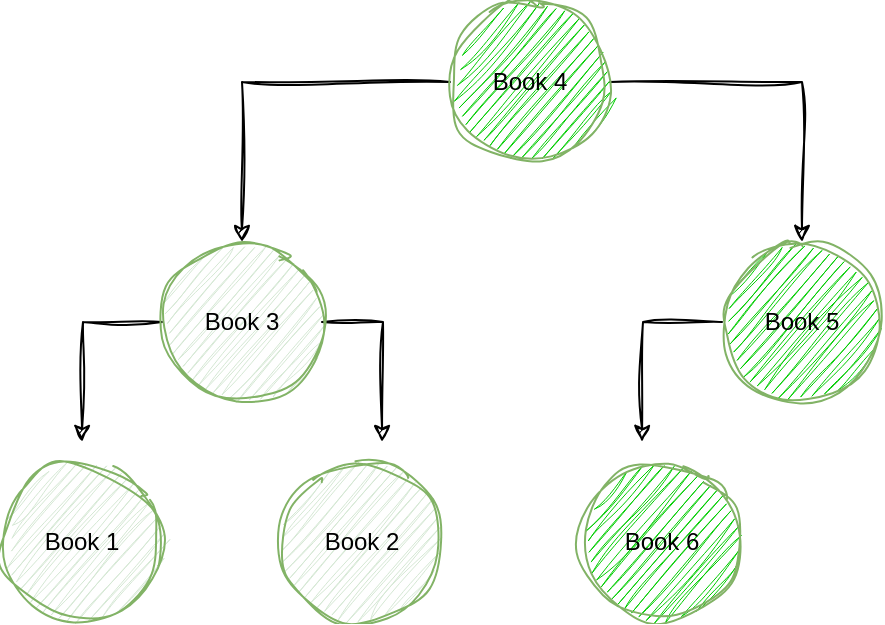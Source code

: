 <mxfile version="22.1.11" type="device" pages="6">
  <diagram name="Binary search" id="BpW2wSu0-jAcMIialk9N">
    <mxGraphModel dx="1434" dy="795" grid="1" gridSize="10" guides="1" tooltips="1" connect="1" arrows="1" fold="1" page="1" pageScale="1" pageWidth="827" pageHeight="1169" math="0" shadow="0">
      <root>
        <mxCell id="0" />
        <mxCell id="1" parent="0" />
        <mxCell id="abL7TyQ9WLRIGnIlFdkN-9" style="edgeStyle=orthogonalEdgeStyle;rounded=0;orthogonalLoop=1;jettySize=auto;html=1;sketch=1;curveFitting=1;jiggle=2;" parent="1" source="abL7TyQ9WLRIGnIlFdkN-1" target="abL7TyQ9WLRIGnIlFdkN-5" edge="1">
          <mxGeometry relative="1" as="geometry" />
        </mxCell>
        <mxCell id="abL7TyQ9WLRIGnIlFdkN-10" style="edgeStyle=orthogonalEdgeStyle;rounded=0;orthogonalLoop=1;jettySize=auto;html=1;entryX=0.5;entryY=0;entryDx=0;entryDy=0;sketch=1;curveFitting=1;jiggle=2;" parent="1" source="abL7TyQ9WLRIGnIlFdkN-1" target="abL7TyQ9WLRIGnIlFdkN-2" edge="1">
          <mxGeometry relative="1" as="geometry" />
        </mxCell>
        <mxCell id="abL7TyQ9WLRIGnIlFdkN-1" value="Book 4" style="ellipse;whiteSpace=wrap;html=1;aspect=fixed;fillColor=#00CC00;strokeColor=#82b366;fillStyle=auto;sketch=1;curveFitting=1;jiggle=2;" parent="1" vertex="1">
          <mxGeometry x="374" y="150" width="80" height="80" as="geometry" />
        </mxCell>
        <mxCell id="abL7TyQ9WLRIGnIlFdkN-11" style="edgeStyle=orthogonalEdgeStyle;rounded=0;orthogonalLoop=1;jettySize=auto;html=1;sketch=1;curveFitting=1;jiggle=2;" parent="1" source="abL7TyQ9WLRIGnIlFdkN-2" edge="1">
          <mxGeometry relative="1" as="geometry">
            <mxPoint x="190" y="370" as="targetPoint" />
          </mxGeometry>
        </mxCell>
        <mxCell id="abL7TyQ9WLRIGnIlFdkN-12" style="edgeStyle=orthogonalEdgeStyle;rounded=0;orthogonalLoop=1;jettySize=auto;html=1;sketch=1;curveFitting=1;jiggle=2;" parent="1" source="abL7TyQ9WLRIGnIlFdkN-2" edge="1">
          <mxGeometry relative="1" as="geometry">
            <mxPoint x="340" y="370" as="targetPoint" />
          </mxGeometry>
        </mxCell>
        <mxCell id="abL7TyQ9WLRIGnIlFdkN-2" value="Book 3" style="ellipse;whiteSpace=wrap;html=1;aspect=fixed;fillColor=#d5e8d4;strokeColor=#82b366;sketch=1;curveFitting=1;jiggle=2;" parent="1" vertex="1">
          <mxGeometry x="230" y="270" width="80" height="80" as="geometry" />
        </mxCell>
        <mxCell id="abL7TyQ9WLRIGnIlFdkN-3" value="Book 1" style="ellipse;whiteSpace=wrap;html=1;aspect=fixed;fillColor=#d5e8d4;strokeColor=#82b366;sketch=1;curveFitting=1;jiggle=2;" parent="1" vertex="1">
          <mxGeometry x="150" y="380" width="80" height="80" as="geometry" />
        </mxCell>
        <mxCell id="abL7TyQ9WLRIGnIlFdkN-4" value="Book 2" style="ellipse;whiteSpace=wrap;html=1;aspect=fixed;fillColor=#d5e8d4;strokeColor=#82b366;sketch=1;curveFitting=1;jiggle=2;" parent="1" vertex="1">
          <mxGeometry x="290" y="380" width="80" height="80" as="geometry" />
        </mxCell>
        <mxCell id="abL7TyQ9WLRIGnIlFdkN-13" style="edgeStyle=orthogonalEdgeStyle;rounded=0;orthogonalLoop=1;jettySize=auto;html=1;sketch=1;curveFitting=1;jiggle=2;" parent="1" source="abL7TyQ9WLRIGnIlFdkN-5" edge="1">
          <mxGeometry relative="1" as="geometry">
            <mxPoint x="470" y="370" as="targetPoint" />
          </mxGeometry>
        </mxCell>
        <mxCell id="abL7TyQ9WLRIGnIlFdkN-5" value="Book 5" style="ellipse;whiteSpace=wrap;html=1;aspect=fixed;fillColor=#00CC00;strokeColor=#82b366;sketch=1;curveFitting=1;jiggle=2;" parent="1" vertex="1">
          <mxGeometry x="510" y="270" width="80" height="80" as="geometry" />
        </mxCell>
        <mxCell id="abL7TyQ9WLRIGnIlFdkN-7" value="Book 6" style="ellipse;whiteSpace=wrap;html=1;aspect=fixed;fillColor=#00CC00;strokeColor=#82b366;sketch=1;curveFitting=1;jiggle=2;" parent="1" vertex="1">
          <mxGeometry x="440" y="380" width="80" height="80" as="geometry" />
        </mxCell>
      </root>
    </mxGraphModel>
  </diagram>
  <diagram id="6U-gzkcH7e4EFfm_-Rkx" name="Hash Search">
    <mxGraphModel dx="1434" dy="739" grid="1" gridSize="10" guides="1" tooltips="1" connect="1" arrows="1" fold="1" page="1" pageScale="1" pageWidth="827" pageHeight="1169" math="0" shadow="0">
      <root>
        <mxCell id="0" />
        <mxCell id="1" parent="0" />
        <mxCell id="2EdTgYvVB3OdcfnQWNMI-11" value="" style="rounded=0;whiteSpace=wrap;html=1;sketch=1;curveFitting=1;jiggle=2;" vertex="1" parent="1">
          <mxGeometry x="130" y="100" width="520" height="530" as="geometry" />
        </mxCell>
        <mxCell id="2EdTgYvVB3OdcfnQWNMI-1" value="" style="rounded=1;whiteSpace=wrap;html=1;sketch=1;curveFitting=1;jiggle=2;" vertex="1" parent="1">
          <mxGeometry x="190" y="150" width="120" height="440" as="geometry" />
        </mxCell>
        <mxCell id="2EdTgYvVB3OdcfnQWNMI-3" value="Bucket 1" style="text;html=1;align=center;verticalAlign=middle;resizable=0;points=[];autosize=1;strokeColor=none;fillColor=none;fontStyle=1;fontSize=16;sketch=1;curveFitting=1;jiggle=2;" vertex="1" parent="1">
          <mxGeometry x="205" y="160" width="90" height="30" as="geometry" />
        </mxCell>
        <mxCell id="2EdTgYvVB3OdcfnQWNMI-5" value="Word 1 - 2" style="rounded=1;whiteSpace=wrap;html=1;fillColor=#d5e8d4;gradientColor=#97d077;strokeColor=#82b366;sketch=1;curveFitting=1;jiggle=2;" vertex="1" parent="1">
          <mxGeometry x="205" y="220" width="90" height="40" as="geometry" />
        </mxCell>
        <mxCell id="2EdTgYvVB3OdcfnQWNMI-6" value="Word 2 - 1" style="rounded=1;whiteSpace=wrap;html=1;fillColor=#d5e8d4;gradientColor=#97d077;strokeColor=#82b366;sketch=1;curveFitting=1;jiggle=2;" vertex="1" parent="1">
          <mxGeometry x="205" y="270" width="90" height="40" as="geometry" />
        </mxCell>
        <mxCell id="2EdTgYvVB3OdcfnQWNMI-7" value="" style="rounded=1;whiteSpace=wrap;html=1;sketch=1;curveFitting=1;jiggle=2;" vertex="1" parent="1">
          <mxGeometry x="330" y="150" width="120" height="440" as="geometry" />
        </mxCell>
        <mxCell id="2EdTgYvVB3OdcfnQWNMI-8" value="Bucket 2" style="text;html=1;align=center;verticalAlign=middle;resizable=0;points=[];autosize=1;strokeColor=none;fillColor=none;fontStyle=1;fontSize=16;sketch=1;curveFitting=1;jiggle=2;" vertex="1" parent="1">
          <mxGeometry x="345" y="160" width="90" height="30" as="geometry" />
        </mxCell>
        <mxCell id="2EdTgYvVB3OdcfnQWNMI-9" value="" style="rounded=1;whiteSpace=wrap;html=1;sketch=1;curveFitting=1;jiggle=2;" vertex="1" parent="1">
          <mxGeometry x="480" y="150" width="120" height="440" as="geometry" />
        </mxCell>
        <mxCell id="2EdTgYvVB3OdcfnQWNMI-10" value="Bucket 3" style="text;html=1;align=center;verticalAlign=middle;resizable=0;points=[];autosize=1;strokeColor=none;fillColor=none;fontStyle=1;fontSize=16;sketch=1;curveFitting=1;jiggle=2;" vertex="1" parent="1">
          <mxGeometry x="495" y="160" width="90" height="30" as="geometry" />
        </mxCell>
        <mxCell id="2EdTgYvVB3OdcfnQWNMI-12" value="HashMap" style="text;html=1;align=center;verticalAlign=middle;resizable=0;points=[];autosize=1;strokeColor=none;fillColor=none;fontStyle=1;fontSize=16;sketch=1;curveFitting=1;jiggle=2;" vertex="1" parent="1">
          <mxGeometry x="550" y="110" width="90" height="30" as="geometry" />
        </mxCell>
        <mxCell id="2EdTgYvVB3OdcfnQWNMI-13" value="Word 3 - 1" style="rounded=1;whiteSpace=wrap;html=1;fillColor=#d5e8d4;gradientColor=#97d077;strokeColor=#82b366;sketch=1;curveFitting=1;jiggle=2;" vertex="1" parent="1">
          <mxGeometry x="345" y="220" width="90" height="40" as="geometry" />
        </mxCell>
        <mxCell id="2EdTgYvVB3OdcfnQWNMI-14" value="Word 4 - 3" style="rounded=1;whiteSpace=wrap;html=1;fillColor=#d5e8d4;gradientColor=#97d077;strokeColor=#82b366;sketch=1;curveFitting=1;jiggle=2;" vertex="1" parent="1">
          <mxGeometry x="495" y="220" width="90" height="40" as="geometry" />
        </mxCell>
      </root>
    </mxGraphModel>
  </diagram>
  <diagram id="2qd4zdgaV3NSDKK01Fgm" name="Sliding Window">
    <mxGraphModel dx="1434" dy="739" grid="1" gridSize="10" guides="1" tooltips="1" connect="1" arrows="1" fold="1" page="1" pageScale="1" pageWidth="827" pageHeight="1169" math="0" shadow="0">
      <root>
        <mxCell id="0" />
        <mxCell id="1" parent="0" />
        <mxCell id="RJGcXQUi4DblF5S2vy1R-1" value="" style="rounded=0;whiteSpace=wrap;html=1;" vertex="1" parent="1">
          <mxGeometry x="270" y="160" width="250" height="60" as="geometry" />
        </mxCell>
        <mxCell id="RJGcXQUi4DblF5S2vy1R-2" value="a" style="rounded=0;whiteSpace=wrap;html=1;fontSize=20;" vertex="1" parent="1">
          <mxGeometry x="270" y="160" width="50" height="60" as="geometry" />
        </mxCell>
        <mxCell id="RJGcXQUi4DblF5S2vy1R-3" value="b" style="rounded=0;whiteSpace=wrap;html=1;fontSize=20;" vertex="1" parent="1">
          <mxGeometry x="320" y="160" width="50" height="60" as="geometry" />
        </mxCell>
        <mxCell id="RJGcXQUi4DblF5S2vy1R-4" value="c" style="rounded=0;whiteSpace=wrap;html=1;fontSize=20;" vertex="1" parent="1">
          <mxGeometry x="370" y="160" width="50" height="60" as="geometry" />
        </mxCell>
        <mxCell id="RJGcXQUi4DblF5S2vy1R-5" value="a" style="rounded=0;whiteSpace=wrap;html=1;fontSize=20;" vertex="1" parent="1">
          <mxGeometry x="420" y="160" width="50" height="60" as="geometry" />
        </mxCell>
        <mxCell id="RJGcXQUi4DblF5S2vy1R-6" value="c" style="rounded=0;whiteSpace=wrap;html=1;fontSize=20;" vertex="1" parent="1">
          <mxGeometry x="470" y="160" width="50" height="60" as="geometry" />
        </mxCell>
        <mxCell id="RJGcXQUi4DblF5S2vy1R-7" value="" style="rounded=0;whiteSpace=wrap;html=1;labelBackgroundColor=none;fillColor=none;strokeWidth=3;gradientColor=#7ea6e0;strokeColor=#6c8ebf;" vertex="1" parent="1">
          <mxGeometry x="270" y="150" width="150" height="80" as="geometry" />
        </mxCell>
        <mxCell id="RJGcXQUi4DblF5S2vy1R-22" value="" style="rounded=0;whiteSpace=wrap;html=1;" vertex="1" parent="1">
          <mxGeometry x="270" y="250" width="250" height="60" as="geometry" />
        </mxCell>
        <mxCell id="RJGcXQUi4DblF5S2vy1R-23" value="a" style="rounded=0;whiteSpace=wrap;html=1;fontSize=20;" vertex="1" parent="1">
          <mxGeometry x="270" y="250" width="50" height="60" as="geometry" />
        </mxCell>
        <mxCell id="RJGcXQUi4DblF5S2vy1R-24" value="b" style="rounded=0;whiteSpace=wrap;html=1;fontSize=20;" vertex="1" parent="1">
          <mxGeometry x="320" y="250" width="50" height="60" as="geometry" />
        </mxCell>
        <mxCell id="RJGcXQUi4DblF5S2vy1R-25" value="c" style="rounded=0;whiteSpace=wrap;html=1;fontSize=20;" vertex="1" parent="1">
          <mxGeometry x="370" y="250" width="50" height="60" as="geometry" />
        </mxCell>
        <mxCell id="RJGcXQUi4DblF5S2vy1R-26" value="a" style="rounded=0;whiteSpace=wrap;html=1;fontSize=20;" vertex="1" parent="1">
          <mxGeometry x="420" y="250" width="50" height="60" as="geometry" />
        </mxCell>
        <mxCell id="RJGcXQUi4DblF5S2vy1R-27" value="c" style="rounded=0;whiteSpace=wrap;html=1;fontSize=20;" vertex="1" parent="1">
          <mxGeometry x="470" y="250" width="50" height="60" as="geometry" />
        </mxCell>
        <mxCell id="RJGcXQUi4DblF5S2vy1R-28" value="" style="rounded=0;whiteSpace=wrap;html=1;labelBackgroundColor=none;fillColor=none;strokeWidth=3;gradientColor=#7ea6e0;strokeColor=#6c8ebf;" vertex="1" parent="1">
          <mxGeometry x="320" y="240" width="150" height="80" as="geometry" />
        </mxCell>
        <mxCell id="RJGcXQUi4DblF5S2vy1R-29" value="" style="rounded=0;whiteSpace=wrap;html=1;" vertex="1" parent="1">
          <mxGeometry x="270" y="340" width="250" height="60" as="geometry" />
        </mxCell>
        <mxCell id="RJGcXQUi4DblF5S2vy1R-30" value="a" style="rounded=0;whiteSpace=wrap;html=1;fontSize=20;" vertex="1" parent="1">
          <mxGeometry x="270" y="340" width="50" height="60" as="geometry" />
        </mxCell>
        <mxCell id="RJGcXQUi4DblF5S2vy1R-31" value="b" style="rounded=0;whiteSpace=wrap;html=1;fontSize=20;" vertex="1" parent="1">
          <mxGeometry x="320" y="340" width="50" height="60" as="geometry" />
        </mxCell>
        <mxCell id="RJGcXQUi4DblF5S2vy1R-32" value="c" style="rounded=0;whiteSpace=wrap;html=1;fontSize=20;" vertex="1" parent="1">
          <mxGeometry x="370" y="340" width="50" height="60" as="geometry" />
        </mxCell>
        <mxCell id="RJGcXQUi4DblF5S2vy1R-33" value="a" style="rounded=0;whiteSpace=wrap;html=1;fontSize=20;" vertex="1" parent="1">
          <mxGeometry x="420" y="340" width="50" height="60" as="geometry" />
        </mxCell>
        <mxCell id="RJGcXQUi4DblF5S2vy1R-34" value="c" style="rounded=0;whiteSpace=wrap;html=1;fontSize=20;" vertex="1" parent="1">
          <mxGeometry x="470" y="340" width="50" height="60" as="geometry" />
        </mxCell>
        <mxCell id="RJGcXQUi4DblF5S2vy1R-35" value="" style="rounded=0;whiteSpace=wrap;html=1;labelBackgroundColor=none;fillColor=none;strokeWidth=3;gradientColor=#7ea6e0;strokeColor=#6c8ebf;" vertex="1" parent="1">
          <mxGeometry x="370" y="330" width="150" height="80" as="geometry" />
        </mxCell>
      </root>
    </mxGraphModel>
  </diagram>
  <diagram id="9YrMV97BWEAX6-Xxw0RH" name="Deep-First Search">
    <mxGraphModel dx="1434" dy="795" grid="1" gridSize="10" guides="1" tooltips="1" connect="1" arrows="1" fold="1" page="1" pageScale="1" pageWidth="827" pageHeight="1169" math="0" shadow="0">
      <root>
        <mxCell id="0" />
        <mxCell id="1" parent="0" />
        <mxCell id="rT-J0fNYhg2QGvN7Z4M7-7" style="edgeStyle=orthogonalEdgeStyle;rounded=0;orthogonalLoop=1;jettySize=auto;html=1;shape=link;fillColor=#dae8fc;strokeColor=#000000;sketch=1;curveFitting=1;jiggle=2;" parent="1" source="IXCDdJqUAaGRPTfvXGBO-1" target="rT-J0fNYhg2QGvN7Z4M7-2" edge="1">
          <mxGeometry relative="1" as="geometry" />
        </mxCell>
        <mxCell id="IXCDdJqUAaGRPTfvXGBO-1" value="Friend 0" style="ellipse;whiteSpace=wrap;html=1;aspect=fixed;fillColor=#dae8fc;strokeColor=#6c8ebf;sketch=1;curveFitting=1;jiggle=2;" parent="1" vertex="1">
          <mxGeometry x="220" y="100" width="80" height="80" as="geometry" />
        </mxCell>
        <mxCell id="rT-J0fNYhg2QGvN7Z4M7-9" style="edgeStyle=orthogonalEdgeStyle;rounded=0;orthogonalLoop=1;jettySize=auto;html=1;entryX=0.5;entryY=0;entryDx=0;entryDy=0;shape=link;fillColor=#dae8fc;strokeColor=default;sketch=1;curveFitting=1;jiggle=2;exitX=0.5;exitY=1;exitDx=0;exitDy=0;" parent="1" source="rT-J0fNYhg2QGvN7Z4M7-1" edge="1">
          <mxGeometry relative="1" as="geometry">
            <mxPoint x="120" y="330" as="sourcePoint" />
            <mxPoint x="220" y="390" as="targetPoint" />
            <Array as="points">
              <mxPoint x="160" y="390" />
            </Array>
          </mxGeometry>
        </mxCell>
        <mxCell id="rT-J0fNYhg2QGvN7Z4M7-1" value="Friend 1" style="ellipse;whiteSpace=wrap;html=1;aspect=fixed;fillColor=#dae8fc;strokeColor=#6c8ebf;sketch=1;curveFitting=1;jiggle=2;" parent="1" vertex="1">
          <mxGeometry x="120" y="220" width="80" height="80" as="geometry" />
        </mxCell>
        <mxCell id="rT-J0fNYhg2QGvN7Z4M7-2" value="Friend 2" style="ellipse;whiteSpace=wrap;html=1;aspect=fixed;fillColor=#dae8fc;strokeColor=#6c8ebf;sketch=1;curveFitting=1;jiggle=2;" parent="1" vertex="1">
          <mxGeometry x="320" y="220" width="80" height="80" as="geometry" />
        </mxCell>
        <mxCell id="rT-J0fNYhg2QGvN7Z4M7-10" style="edgeStyle=orthogonalEdgeStyle;rounded=0;orthogonalLoop=1;jettySize=auto;html=1;shape=link;fillColor=#dae8fc;strokeColor=default;sketch=1;curveFitting=1;jiggle=2;" parent="1" source="rT-J0fNYhg2QGvN7Z4M7-3" target="rT-J0fNYhg2QGvN7Z4M7-2" edge="1">
          <mxGeometry relative="1" as="geometry" />
        </mxCell>
        <mxCell id="rT-J0fNYhg2QGvN7Z4M7-3" value="Friend 3" style="ellipse;whiteSpace=wrap;html=1;aspect=fixed;fillColor=#dae8fc;strokeColor=#6c8ebf;sketch=1;curveFitting=1;jiggle=2;" parent="1" vertex="1">
          <mxGeometry x="220" y="350" width="80" height="80" as="geometry" />
        </mxCell>
        <mxCell id="rT-J0fNYhg2QGvN7Z4M7-17" style="edgeStyle=orthogonalEdgeStyle;rounded=0;orthogonalLoop=1;jettySize=auto;html=1;entryX=0.5;entryY=0;entryDx=0;entryDy=0;shape=link;sketch=1;curveFitting=1;jiggle=2;" parent="1" target="rT-J0fNYhg2QGvN7Z4M7-5" edge="1">
          <mxGeometry relative="1" as="geometry">
            <mxPoint x="670" y="170" as="sourcePoint" />
            <mxPoint x="610" y="240" as="targetPoint" />
          </mxGeometry>
        </mxCell>
        <mxCell id="rT-J0fNYhg2QGvN7Z4M7-4" value="Friend 4" style="ellipse;whiteSpace=wrap;html=1;aspect=fixed;fillColor=#dae8fc;strokeColor=#6c8ebf;sketch=1;curveFitting=1;jiggle=2;" parent="1" vertex="1">
          <mxGeometry x="630" y="90" width="80" height="80" as="geometry" />
        </mxCell>
        <mxCell id="rT-J0fNYhg2QGvN7Z4M7-16" style="edgeStyle=orthogonalEdgeStyle;rounded=0;orthogonalLoop=1;jettySize=auto;html=1;entryX=0.5;entryY=0;entryDx=0;entryDy=0;shape=link;sketch=1;curveFitting=1;jiggle=2;" parent="1" source="rT-J0fNYhg2QGvN7Z4M7-5" target="rT-J0fNYhg2QGvN7Z4M7-6" edge="1">
          <mxGeometry relative="1" as="geometry" />
        </mxCell>
        <mxCell id="rT-J0fNYhg2QGvN7Z4M7-5" value="Friend 5" style="ellipse;whiteSpace=wrap;html=1;aspect=fixed;fillColor=#dae8fc;strokeColor=#6c8ebf;sketch=1;curveFitting=1;jiggle=2;" parent="1" vertex="1">
          <mxGeometry x="540" y="200" width="80" height="80" as="geometry" />
        </mxCell>
        <mxCell id="rT-J0fNYhg2QGvN7Z4M7-6" value="Friend 6" style="ellipse;whiteSpace=wrap;html=1;aspect=fixed;fillColor=#dae8fc;strokeColor=#6c8ebf;sketch=1;curveFitting=1;jiggle=2;" parent="1" vertex="1">
          <mxGeometry x="470" y="330" width="80" height="80" as="geometry" />
        </mxCell>
        <mxCell id="rT-J0fNYhg2QGvN7Z4M7-8" style="edgeStyle=orthogonalEdgeStyle;rounded=0;orthogonalLoop=1;jettySize=auto;html=1;entryX=0.413;entryY=-0.037;entryDx=0;entryDy=0;entryPerimeter=0;shape=link;fillColor=#dae8fc;strokeColor=default;sketch=1;curveFitting=1;jiggle=2;" parent="1" source="IXCDdJqUAaGRPTfvXGBO-1" target="rT-J0fNYhg2QGvN7Z4M7-1" edge="1">
          <mxGeometry relative="1" as="geometry" />
        </mxCell>
      </root>
    </mxGraphModel>
  </diagram>
  <diagram id="A8nR5D1_AzfrwLsUfDTO" name="Breadth-First Search ">
    <mxGraphModel dx="1434" dy="795" grid="1" gridSize="10" guides="1" tooltips="1" connect="1" arrows="1" fold="1" page="1" pageScale="1" pageWidth="827" pageHeight="1169" math="0" shadow="0">
      <root>
        <mxCell id="0" />
        <mxCell id="1" parent="0" />
        <mxCell id="-KVpbqV_6j6pDBlyoO6x-1" style="edgeStyle=orthogonalEdgeStyle;rounded=0;orthogonalLoop=1;jettySize=auto;html=1;shape=link;fillColor=#dae8fc;strokeColor=#000000;sketch=1;curveFitting=1;jiggle=2;" edge="1" parent="1" source="-KVpbqV_6j6pDBlyoO6x-2" target="-KVpbqV_6j6pDBlyoO6x-5">
          <mxGeometry relative="1" as="geometry" />
        </mxCell>
        <mxCell id="-KVpbqV_6j6pDBlyoO6x-2" value="Friend 0" style="ellipse;whiteSpace=wrap;html=1;aspect=fixed;fillColor=#dae8fc;strokeColor=#6c8ebf;sketch=1;curveFitting=1;jiggle=2;gradientColor=#7ea6e0;" vertex="1" parent="1">
          <mxGeometry x="409" y="110" width="80" height="80" as="geometry" />
        </mxCell>
        <mxCell id="wYnWo1gqb7J1AZUGOPvn-1" style="edgeStyle=orthogonalEdgeStyle;rounded=0;orthogonalLoop=1;jettySize=auto;html=1;entryX=0.5;entryY=0;entryDx=0;entryDy=0;shape=link;sketch=1;curveFitting=1;jiggle=2;" edge="1" parent="1" source="-KVpbqV_6j6pDBlyoO6x-4" target="-KVpbqV_6j6pDBlyoO6x-7">
          <mxGeometry relative="1" as="geometry" />
        </mxCell>
        <mxCell id="oclb4oA3zON_vjb3srKw-1" style="edgeStyle=orthogonalEdgeStyle;rounded=0;orthogonalLoop=1;jettySize=auto;html=1;sketch=1;curveFitting=1;jiggle=2;" edge="1" parent="1" source="-KVpbqV_6j6pDBlyoO6x-4" target="-KVpbqV_6j6pDBlyoO6x-11">
          <mxGeometry relative="1" as="geometry">
            <Array as="points">
              <mxPoint x="210" y="280" />
              <mxPoint x="210" y="560" />
            </Array>
          </mxGeometry>
        </mxCell>
        <mxCell id="-KVpbqV_6j6pDBlyoO6x-4" value="Friend 1" style="ellipse;whiteSpace=wrap;html=1;aspect=fixed;fillColor=#dae8fc;strokeColor=#6c8ebf;sketch=1;curveFitting=1;jiggle=2;gradientColor=#7ea6e0;" vertex="1" parent="1">
          <mxGeometry x="319" y="240" width="80" height="80" as="geometry" />
        </mxCell>
        <mxCell id="wYnWo1gqb7J1AZUGOPvn-6" style="edgeStyle=orthogonalEdgeStyle;rounded=0;orthogonalLoop=1;jettySize=auto;html=1;entryX=1;entryY=0.5;entryDx=0;entryDy=0;sketch=1;curveFitting=1;jiggle=2;shape=link;" edge="1" parent="1" source="-KVpbqV_6j6pDBlyoO6x-5" target="-KVpbqV_6j6pDBlyoO6x-7">
          <mxGeometry relative="1" as="geometry">
            <Array as="points">
              <mxPoint x="559" y="420" />
            </Array>
          </mxGeometry>
        </mxCell>
        <mxCell id="-KVpbqV_6j6pDBlyoO6x-5" value="Friend 2" style="ellipse;whiteSpace=wrap;html=1;aspect=fixed;fillColor=#dae8fc;strokeColor=#6c8ebf;sketch=1;curveFitting=1;jiggle=2;" vertex="1" parent="1">
          <mxGeometry x="519" y="250" width="80" height="80" as="geometry" />
        </mxCell>
        <mxCell id="wYnWo1gqb7J1AZUGOPvn-4" style="edgeStyle=orthogonalEdgeStyle;rounded=0;orthogonalLoop=1;jettySize=auto;html=1;entryX=0.5;entryY=0;entryDx=0;entryDy=0;sketch=1;curveFitting=1;jiggle=2;shape=link;" edge="1" parent="1" source="-KVpbqV_6j6pDBlyoO6x-7" target="-KVpbqV_6j6pDBlyoO6x-11">
          <mxGeometry relative="1" as="geometry" />
        </mxCell>
        <mxCell id="-KVpbqV_6j6pDBlyoO6x-7" value="Friend 3" style="ellipse;whiteSpace=wrap;html=1;aspect=fixed;fillColor=#dae8fc;strokeColor=#6c8ebf;sketch=1;curveFitting=1;jiggle=2;" vertex="1" parent="1">
          <mxGeometry x="319" y="380" width="80" height="80" as="geometry" />
        </mxCell>
        <mxCell id="wYnWo1gqb7J1AZUGOPvn-10" style="edgeStyle=orthogonalEdgeStyle;rounded=0;orthogonalLoop=1;jettySize=auto;html=1;entryX=1;entryY=0.5;entryDx=0;entryDy=0;sketch=1;curveFitting=1;jiggle=2;shape=link;" edge="1" parent="1" source="-KVpbqV_6j6pDBlyoO6x-9" target="-KVpbqV_6j6pDBlyoO6x-12">
          <mxGeometry relative="1" as="geometry" />
        </mxCell>
        <mxCell id="wYnWo1gqb7J1AZUGOPvn-12" value="" style="edgeStyle=orthogonalEdgeStyle;rounded=0;orthogonalLoop=1;jettySize=auto;html=1;" edge="1" parent="1" source="-KVpbqV_6j6pDBlyoO6x-9">
          <mxGeometry relative="1" as="geometry">
            <mxPoint x="399" y="560" as="targetPoint" />
          </mxGeometry>
        </mxCell>
        <mxCell id="-KVpbqV_6j6pDBlyoO6x-9" value="Friend 4" style="ellipse;whiteSpace=wrap;html=1;aspect=fixed;fillColor=#dae8fc;strokeColor=#6c8ebf;sketch=1;curveFitting=1;jiggle=2;" vertex="1" parent="1">
          <mxGeometry x="479" y="520" width="80" height="80" as="geometry" />
        </mxCell>
        <mxCell id="wYnWo1gqb7J1AZUGOPvn-7" style="edgeStyle=orthogonalEdgeStyle;rounded=0;orthogonalLoop=1;jettySize=auto;html=1;sketch=1;curveFitting=1;jiggle=2;shape=link;" edge="1" parent="1" source="-KVpbqV_6j6pDBlyoO6x-11" target="-KVpbqV_6j6pDBlyoO6x-9">
          <mxGeometry relative="1" as="geometry" />
        </mxCell>
        <mxCell id="wYnWo1gqb7J1AZUGOPvn-9" style="edgeStyle=orthogonalEdgeStyle;rounded=0;orthogonalLoop=1;jettySize=auto;html=1;entryX=0;entryY=0.5;entryDx=0;entryDy=0;sketch=1;curveFitting=1;jiggle=2;" edge="1" parent="1" source="-KVpbqV_6j6pDBlyoO6x-11" target="-KVpbqV_6j6pDBlyoO6x-12">
          <mxGeometry relative="1" as="geometry" />
        </mxCell>
        <mxCell id="-KVpbqV_6j6pDBlyoO6x-11" value="Friend 5" style="ellipse;whiteSpace=wrap;html=1;aspect=fixed;fillColor=#dae8fc;strokeColor=#6c8ebf;sketch=1;curveFitting=1;jiggle=2;gradientColor=#7ea6e0;" vertex="1" parent="1">
          <mxGeometry x="319" y="520" width="80" height="80" as="geometry" />
        </mxCell>
        <mxCell id="-KVpbqV_6j6pDBlyoO6x-12" value="Friend 6" style="ellipse;whiteSpace=wrap;html=1;aspect=fixed;fillColor=#dae8fc;strokeColor=#6c8ebf;sketch=1;curveFitting=1;jiggle=2;gradientColor=#7ea6e0;" vertex="1" parent="1">
          <mxGeometry x="399" y="630" width="80" height="80" as="geometry" />
        </mxCell>
        <mxCell id="-KVpbqV_6j6pDBlyoO6x-13" style="edgeStyle=orthogonalEdgeStyle;rounded=0;orthogonalLoop=1;jettySize=auto;html=1;entryX=0.413;entryY=-0.037;entryDx=0;entryDy=0;entryPerimeter=0;fillColor=#dae8fc;strokeColor=default;sketch=1;curveFitting=1;jiggle=2;" edge="1" parent="1" source="-KVpbqV_6j6pDBlyoO6x-2" target="-KVpbqV_6j6pDBlyoO6x-4">
          <mxGeometry relative="1" as="geometry" />
        </mxCell>
      </root>
    </mxGraphModel>
  </diagram>
  <diagram id="htUdm4HQGw6dKopSQTq7" name="Dijkstra Search">
    <mxGraphModel dx="1434" dy="795" grid="1" gridSize="10" guides="1" tooltips="1" connect="1" arrows="1" fold="1" page="1" pageScale="1" pageWidth="827" pageHeight="1169" math="0" shadow="0">
      <root>
        <mxCell id="0" />
        <mxCell id="1" parent="0" />
        <mxCell id="gALhhmfAq2RSKogglj1V-18" style="edgeStyle=orthogonalEdgeStyle;rounded=0;orthogonalLoop=1;jettySize=auto;html=1;fillColor=#dae8fc;strokeColor=#000000;sketch=1;curveFitting=1;jiggle=2;" edge="1" parent="1" source="gALhhmfAq2RSKogglj1V-19" target="gALhhmfAq2RSKogglj1V-24">
          <mxGeometry relative="1" as="geometry" />
        </mxCell>
        <mxCell id="gALhhmfAq2RSKogglj1V-19" value="Friend 0" style="ellipse;whiteSpace=wrap;html=1;aspect=fixed;fillColor=#dae8fc;strokeColor=#6c8ebf;sketch=1;curveFitting=1;jiggle=2;gradientColor=#7ea6e0;" vertex="1" parent="1">
          <mxGeometry x="419" y="120" width="80" height="80" as="geometry" />
        </mxCell>
        <mxCell id="gALhhmfAq2RSKogglj1V-20" style="edgeStyle=orthogonalEdgeStyle;rounded=0;orthogonalLoop=1;jettySize=auto;html=1;entryX=0.5;entryY=0;entryDx=0;entryDy=0;shape=link;sketch=1;curveFitting=1;jiggle=2;" edge="1" parent="1" source="gALhhmfAq2RSKogglj1V-22" target="gALhhmfAq2RSKogglj1V-26">
          <mxGeometry relative="1" as="geometry" />
        </mxCell>
        <mxCell id="gALhhmfAq2RSKogglj1V-21" style="edgeStyle=orthogonalEdgeStyle;rounded=0;orthogonalLoop=1;jettySize=auto;html=1;sketch=1;curveFitting=1;jiggle=2;shape=link;" edge="1" parent="1" source="gALhhmfAq2RSKogglj1V-22" target="gALhhmfAq2RSKogglj1V-32">
          <mxGeometry relative="1" as="geometry">
            <Array as="points">
              <mxPoint x="220" y="290" />
              <mxPoint x="220" y="570" />
            </Array>
          </mxGeometry>
        </mxCell>
        <mxCell id="gALhhmfAq2RSKogglj1V-22" value="Friend 1" style="ellipse;whiteSpace=wrap;html=1;aspect=fixed;fillColor=#dae8fc;strokeColor=#6c8ebf;sketch=1;curveFitting=1;jiggle=2;" vertex="1" parent="1">
          <mxGeometry x="329" y="250" width="80" height="80" as="geometry" />
        </mxCell>
        <mxCell id="gALhhmfAq2RSKogglj1V-23" style="edgeStyle=orthogonalEdgeStyle;rounded=0;orthogonalLoop=1;jettySize=auto;html=1;entryX=1;entryY=0.5;entryDx=0;entryDy=0;sketch=1;curveFitting=1;jiggle=2;" edge="1" parent="1" source="gALhhmfAq2RSKogglj1V-24" target="gALhhmfAq2RSKogglj1V-26">
          <mxGeometry relative="1" as="geometry">
            <Array as="points">
              <mxPoint x="569" y="430" />
            </Array>
          </mxGeometry>
        </mxCell>
        <mxCell id="gALhhmfAq2RSKogglj1V-24" value="Friend 2" style="ellipse;whiteSpace=wrap;html=1;aspect=fixed;fillColor=#dae8fc;strokeColor=#6c8ebf;sketch=1;curveFitting=1;jiggle=2;gradientColor=#7ea6e0;" vertex="1" parent="1">
          <mxGeometry x="529" y="260" width="80" height="80" as="geometry" />
        </mxCell>
        <mxCell id="gALhhmfAq2RSKogglj1V-25" style="edgeStyle=orthogonalEdgeStyle;rounded=0;orthogonalLoop=1;jettySize=auto;html=1;entryX=0.5;entryY=0;entryDx=0;entryDy=0;sketch=1;curveFitting=1;jiggle=2;" edge="1" parent="1" source="gALhhmfAq2RSKogglj1V-26" target="gALhhmfAq2RSKogglj1V-32">
          <mxGeometry relative="1" as="geometry" />
        </mxCell>
        <mxCell id="gALhhmfAq2RSKogglj1V-26" value="Friend 3" style="ellipse;whiteSpace=wrap;html=1;aspect=fixed;fillColor=#dae8fc;strokeColor=#6c8ebf;sketch=1;curveFitting=1;jiggle=2;gradientColor=#7ea6e0;" vertex="1" parent="1">
          <mxGeometry x="329" y="390" width="80" height="80" as="geometry" />
        </mxCell>
        <mxCell id="gALhhmfAq2RSKogglj1V-27" style="edgeStyle=orthogonalEdgeStyle;rounded=0;orthogonalLoop=1;jettySize=auto;html=1;entryX=1;entryY=0.5;entryDx=0;entryDy=0;sketch=1;curveFitting=1;jiggle=2;" edge="1" parent="1" source="gALhhmfAq2RSKogglj1V-29" target="gALhhmfAq2RSKogglj1V-33">
          <mxGeometry relative="1" as="geometry" />
        </mxCell>
        <mxCell id="gALhhmfAq2RSKogglj1V-29" value="Friend 4" style="ellipse;whiteSpace=wrap;html=1;aspect=fixed;fillColor=#dae8fc;strokeColor=#6c8ebf;sketch=1;curveFitting=1;jiggle=2;gradientColor=#7ea6e0;" vertex="1" parent="1">
          <mxGeometry x="489" y="530" width="80" height="80" as="geometry" />
        </mxCell>
        <mxCell id="gALhhmfAq2RSKogglj1V-31" style="edgeStyle=orthogonalEdgeStyle;rounded=0;orthogonalLoop=1;jettySize=auto;html=1;entryX=0;entryY=0.5;entryDx=0;entryDy=0;sketch=1;curveFitting=1;jiggle=2;shape=link;" edge="1" parent="1" source="gALhhmfAq2RSKogglj1V-32" target="gALhhmfAq2RSKogglj1V-33">
          <mxGeometry relative="1" as="geometry" />
        </mxCell>
        <mxCell id="gALhhmfAq2RSKogglj1V-47" style="edgeStyle=orthogonalEdgeStyle;rounded=0;orthogonalLoop=1;jettySize=auto;html=1;entryX=0;entryY=0.5;entryDx=0;entryDy=0;sketch=1;curveFitting=1;jiggle=2;" edge="1" parent="1" source="gALhhmfAq2RSKogglj1V-32" target="gALhhmfAq2RSKogglj1V-29">
          <mxGeometry relative="1" as="geometry" />
        </mxCell>
        <mxCell id="gALhhmfAq2RSKogglj1V-32" value="Friend 5" style="ellipse;whiteSpace=wrap;html=1;aspect=fixed;fillColor=#dae8fc;strokeColor=#6c8ebf;sketch=1;curveFitting=1;jiggle=2;gradientColor=#7ea6e0;" vertex="1" parent="1">
          <mxGeometry x="329" y="530" width="80" height="80" as="geometry" />
        </mxCell>
        <mxCell id="gALhhmfAq2RSKogglj1V-33" value="Friend 6" style="ellipse;whiteSpace=wrap;html=1;aspect=fixed;fillColor=#dae8fc;strokeColor=#6c8ebf;sketch=1;curveFitting=1;jiggle=2;gradientColor=#7ea6e0;" vertex="1" parent="1">
          <mxGeometry x="409" y="640" width="80" height="80" as="geometry" />
        </mxCell>
        <mxCell id="gALhhmfAq2RSKogglj1V-34" style="edgeStyle=orthogonalEdgeStyle;rounded=0;orthogonalLoop=1;jettySize=auto;html=1;entryX=0.413;entryY=-0.037;entryDx=0;entryDy=0;entryPerimeter=0;fillColor=#dae8fc;strokeColor=default;sketch=1;curveFitting=1;jiggle=2;shape=link;" edge="1" parent="1" source="gALhhmfAq2RSKogglj1V-19" target="gALhhmfAq2RSKogglj1V-22">
          <mxGeometry relative="1" as="geometry" />
        </mxCell>
        <mxCell id="gALhhmfAq2RSKogglj1V-35" value="5" style="text;html=1;align=center;verticalAlign=middle;resizable=0;points=[];autosize=1;strokeColor=none;fillColor=none;fontStyle=1;strokeWidth=10;rounded=0;perimeterSpacing=2;fontSize=20;" vertex="1" parent="1">
          <mxGeometry x="320" y="190" width="30" height="40" as="geometry" />
        </mxCell>
        <mxCell id="gALhhmfAq2RSKogglj1V-36" value="10" style="text;html=1;align=center;verticalAlign=middle;resizable=0;points=[];autosize=1;strokeColor=none;fillColor=none;fontStyle=1;strokeWidth=10;rounded=0;perimeterSpacing=2;fontSize=20;" vertex="1" parent="1">
          <mxGeometry x="220" y="420" width="50" height="40" as="geometry" />
        </mxCell>
        <mxCell id="gALhhmfAq2RSKogglj1V-37" value="4" style="text;html=1;align=center;verticalAlign=middle;resizable=0;points=[];autosize=1;strokeColor=none;fillColor=none;fontStyle=1;strokeWidth=10;rounded=0;perimeterSpacing=2;fontSize=20;" vertex="1" parent="1">
          <mxGeometry x="390" y="340" width="30" height="40" as="geometry" />
        </mxCell>
        <mxCell id="gALhhmfAq2RSKogglj1V-38" value="3" style="text;html=1;align=center;verticalAlign=middle;resizable=0;points=[];autosize=1;strokeColor=none;fillColor=none;fontStyle=1;strokeWidth=10;rounded=0;perimeterSpacing=2;fontSize=20;" vertex="1" parent="1">
          <mxGeometry x="600" y="190" width="30" height="40" as="geometry" />
        </mxCell>
        <mxCell id="gALhhmfAq2RSKogglj1V-39" value="4" style="text;html=1;align=center;verticalAlign=middle;resizable=0;points=[];autosize=1;strokeColor=none;fillColor=none;fontStyle=1;strokeWidth=10;rounded=0;perimeterSpacing=2;fontSize=20;" vertex="1" parent="1">
          <mxGeometry x="590" y="360" width="30" height="40" as="geometry" />
        </mxCell>
        <mxCell id="gALhhmfAq2RSKogglj1V-40" value="5" style="text;html=1;align=center;verticalAlign=middle;resizable=0;points=[];autosize=1;strokeColor=none;fillColor=none;fontStyle=1;strokeWidth=10;rounded=0;perimeterSpacing=2;fontSize=20;" vertex="1" parent="1">
          <mxGeometry x="390" y="480" width="30" height="40" as="geometry" />
        </mxCell>
        <mxCell id="gALhhmfAq2RSKogglj1V-41" value="12" style="text;html=1;align=center;verticalAlign=middle;resizable=0;points=[];autosize=1;strokeColor=none;fillColor=none;fontStyle=1;strokeWidth=10;rounded=0;perimeterSpacing=2;fontSize=20;" vertex="1" parent="1">
          <mxGeometry x="369" y="620" width="50" height="40" as="geometry" />
        </mxCell>
        <mxCell id="gALhhmfAq2RSKogglj1V-42" value="2" style="text;html=1;align=center;verticalAlign=middle;resizable=0;points=[];autosize=1;strokeColor=none;fillColor=none;fontStyle=1;strokeWidth=10;rounded=0;perimeterSpacing=2;fontSize=20;" vertex="1" parent="1">
          <mxGeometry x="434" y="520" width="30" height="40" as="geometry" />
        </mxCell>
        <mxCell id="gALhhmfAq2RSKogglj1V-43" value="3" style="text;html=1;align=center;verticalAlign=middle;resizable=0;points=[];autosize=1;strokeColor=none;fillColor=none;fontStyle=1;strokeWidth=10;rounded=0;perimeterSpacing=2;fontSize=20;" vertex="1" parent="1">
          <mxGeometry x="540" y="620" width="30" height="40" as="geometry" />
        </mxCell>
      </root>
    </mxGraphModel>
  </diagram>
</mxfile>
